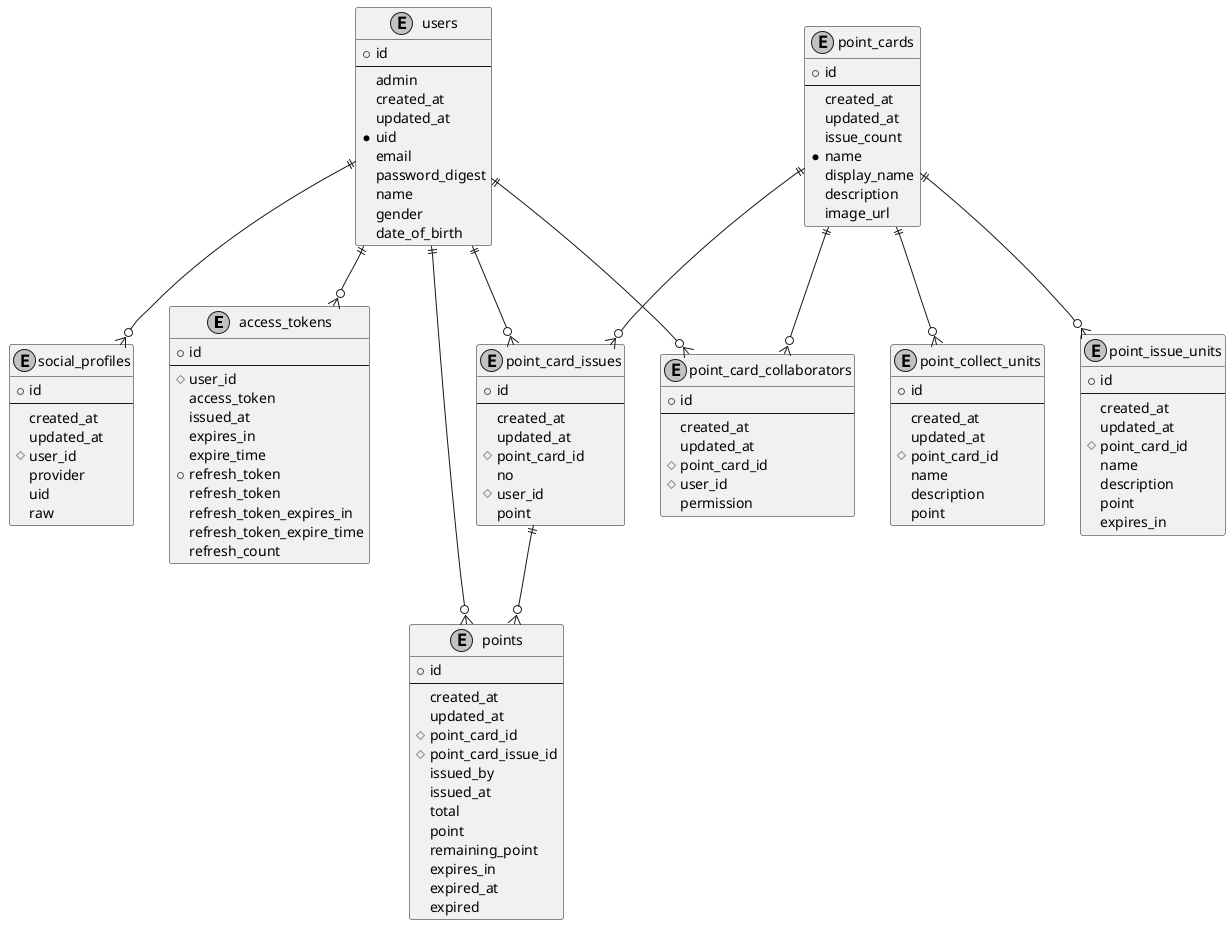 @startuml erd

skinparam monochrome true

entity access_tokens {
  +id
  ---
  #user_id
  access_token
  issued_at
  expires_in
  expire_time
  +refresh_token
  refresh_token
  refresh_token_expires_in
  refresh_token_expire_time
  refresh_count
}

entity users {
  +id
  ---
  admin
  created_at
  updated_at
  *uid
  email
  password_digest
  name
  gender
  date_of_birth
}

entity social_profiles {
  +id
  ---
  created_at
  updated_at
  #user_id
  provider
  uid
  raw
}

entity point_cards {
  +id
  ---
  created_at
  updated_at
  issue_count
  *name
  display_name
  description
  image_url
}

entity point_card_collaborators {
  +id
  ---
  created_at
  updated_at
  #point_card_id
  #user_id
  permission
}

entity point_issue_units {
  +id
  ---
  created_at
  updated_at
  #point_card_id
  name
  description
  point
  expires_in
}

entity point_collect_units {
  +id
  ---
  created_at
  updated_at
  #point_card_id
  name
  description
  point
}

entity point_card_issues {
  +id
  ---
  created_at
  updated_at
  #point_card_id
  no
  #user_id
  point
}

entity points {
  +id
  ---
  created_at
  updated_at
  #point_card_id
  #point_card_issue_id
  issued_by
  issued_at
  total
  point
  remaining_point
  expires_in
  expired_at
  expired
}

users ||--o{ access_tokens
users ||--o{ social_profiles
users ||--o{ point_card_issues
users ||--o{ point_card_collaborators
users ||--o{ points
point_cards ||--o{ point_issue_units
point_cards ||--o{ point_collect_units
point_cards ||--o{ point_card_collaborators
point_cards ||--o{ point_card_issues
point_card_issues ||--o{ points

@enduml